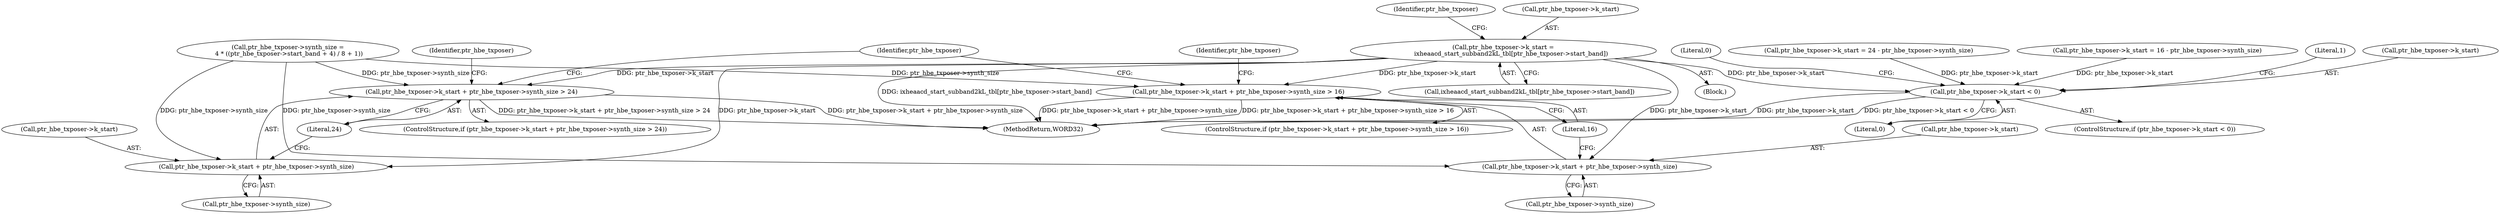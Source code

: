 digraph "0_Android_04e8cd58f075bec5892e369c8deebca9c67e855c_4@array" {
"1000150" [label="(Call,ptr_hbe_txposer->k_start =\n        ixheaacd_start_subband2kL_tbl[ptr_hbe_txposer->start_band])"];
"1000168" [label="(Call,ptr_hbe_txposer->k_start + ptr_hbe_txposer->synth_size > 16)"];
"1000169" [label="(Call,ptr_hbe_txposer->k_start + ptr_hbe_txposer->synth_size)"];
"1000195" [label="(Call,ptr_hbe_txposer->k_start + ptr_hbe_txposer->synth_size > 24)"];
"1000196" [label="(Call,ptr_hbe_txposer->k_start + ptr_hbe_txposer->synth_size)"];
"1000560" [label="(Call,ptr_hbe_txposer->k_start < 0)"];
"1000560" [label="(Call,ptr_hbe_txposer->k_start < 0)"];
"1000570" [label="(Literal,0)"];
"1000173" [label="(Call,ptr_hbe_txposer->synth_size)"];
"1000204" [label="(Call,ptr_hbe_txposer->k_start = 24 - ptr_hbe_txposer->synth_size)"];
"1000161" [label="(Identifier,ptr_hbe_txposer)"];
"1000177" [label="(Call,ptr_hbe_txposer->k_start = 16 - ptr_hbe_txposer->synth_size)"];
"1000194" [label="(ControlStructure,if (ptr_hbe_txposer->k_start + ptr_hbe_txposer->synth_size > 24))"];
"1000564" [label="(Literal,0)"];
"1000114" [label="(Block,)"];
"1000168" [label="(Call,ptr_hbe_txposer->k_start + ptr_hbe_txposer->synth_size > 16)"];
"1000150" [label="(Call,ptr_hbe_txposer->k_start =\n        ixheaacd_start_subband2kL_tbl[ptr_hbe_txposer->start_band])"];
"1000200" [label="(Call,ptr_hbe_txposer->synth_size)"];
"1000568" [label="(Literal,1)"];
"1000195" [label="(Call,ptr_hbe_txposer->k_start + ptr_hbe_txposer->synth_size > 24)"];
"1000203" [label="(Literal,24)"];
"1000197" [label="(Call,ptr_hbe_txposer->k_start)"];
"1000559" [label="(ControlStructure,if (ptr_hbe_txposer->k_start < 0))"];
"1000571" [label="(MethodReturn,WORD32)"];
"1000176" [label="(Literal,16)"];
"1000135" [label="(Call,ptr_hbe_txposer->synth_size =\n 4 * ((ptr_hbe_txposer->start_band + 4) / 8 + 1))"];
"1000170" [label="(Call,ptr_hbe_txposer->k_start)"];
"1000215" [label="(Identifier,ptr_hbe_txposer)"];
"1000206" [label="(Identifier,ptr_hbe_txposer)"];
"1000196" [label="(Call,ptr_hbe_txposer->k_start + ptr_hbe_txposer->synth_size)"];
"1000154" [label="(Call,ixheaacd_start_subband2kL_tbl[ptr_hbe_txposer->start_band])"];
"1000561" [label="(Call,ptr_hbe_txposer->k_start)"];
"1000179" [label="(Identifier,ptr_hbe_txposer)"];
"1000167" [label="(ControlStructure,if (ptr_hbe_txposer->k_start + ptr_hbe_txposer->synth_size > 16))"];
"1000151" [label="(Call,ptr_hbe_txposer->k_start)"];
"1000169" [label="(Call,ptr_hbe_txposer->k_start + ptr_hbe_txposer->synth_size)"];
"1000150" -> "1000114"  [label="AST: "];
"1000150" -> "1000154"  [label="CFG: "];
"1000151" -> "1000150"  [label="AST: "];
"1000154" -> "1000150"  [label="AST: "];
"1000161" -> "1000150"  [label="CFG: "];
"1000150" -> "1000571"  [label="DDG: ixheaacd_start_subband2kL_tbl[ptr_hbe_txposer->start_band]"];
"1000150" -> "1000168"  [label="DDG: ptr_hbe_txposer->k_start"];
"1000150" -> "1000169"  [label="DDG: ptr_hbe_txposer->k_start"];
"1000150" -> "1000195"  [label="DDG: ptr_hbe_txposer->k_start"];
"1000150" -> "1000196"  [label="DDG: ptr_hbe_txposer->k_start"];
"1000150" -> "1000560"  [label="DDG: ptr_hbe_txposer->k_start"];
"1000168" -> "1000167"  [label="AST: "];
"1000168" -> "1000176"  [label="CFG: "];
"1000169" -> "1000168"  [label="AST: "];
"1000176" -> "1000168"  [label="AST: "];
"1000179" -> "1000168"  [label="CFG: "];
"1000215" -> "1000168"  [label="CFG: "];
"1000168" -> "1000571"  [label="DDG: ptr_hbe_txposer->k_start + ptr_hbe_txposer->synth_size > 16"];
"1000168" -> "1000571"  [label="DDG: ptr_hbe_txposer->k_start + ptr_hbe_txposer->synth_size"];
"1000135" -> "1000168"  [label="DDG: ptr_hbe_txposer->synth_size"];
"1000169" -> "1000173"  [label="CFG: "];
"1000170" -> "1000169"  [label="AST: "];
"1000173" -> "1000169"  [label="AST: "];
"1000176" -> "1000169"  [label="CFG: "];
"1000135" -> "1000169"  [label="DDG: ptr_hbe_txposer->synth_size"];
"1000195" -> "1000194"  [label="AST: "];
"1000195" -> "1000203"  [label="CFG: "];
"1000196" -> "1000195"  [label="AST: "];
"1000203" -> "1000195"  [label="AST: "];
"1000206" -> "1000195"  [label="CFG: "];
"1000215" -> "1000195"  [label="CFG: "];
"1000195" -> "1000571"  [label="DDG: ptr_hbe_txposer->k_start + ptr_hbe_txposer->synth_size > 24"];
"1000195" -> "1000571"  [label="DDG: ptr_hbe_txposer->k_start + ptr_hbe_txposer->synth_size"];
"1000135" -> "1000195"  [label="DDG: ptr_hbe_txposer->synth_size"];
"1000196" -> "1000200"  [label="CFG: "];
"1000197" -> "1000196"  [label="AST: "];
"1000200" -> "1000196"  [label="AST: "];
"1000203" -> "1000196"  [label="CFG: "];
"1000135" -> "1000196"  [label="DDG: ptr_hbe_txposer->synth_size"];
"1000560" -> "1000559"  [label="AST: "];
"1000560" -> "1000564"  [label="CFG: "];
"1000561" -> "1000560"  [label="AST: "];
"1000564" -> "1000560"  [label="AST: "];
"1000568" -> "1000560"  [label="CFG: "];
"1000570" -> "1000560"  [label="CFG: "];
"1000560" -> "1000571"  [label="DDG: ptr_hbe_txposer->k_start < 0"];
"1000560" -> "1000571"  [label="DDG: ptr_hbe_txposer->k_start"];
"1000177" -> "1000560"  [label="DDG: ptr_hbe_txposer->k_start"];
"1000204" -> "1000560"  [label="DDG: ptr_hbe_txposer->k_start"];
}
